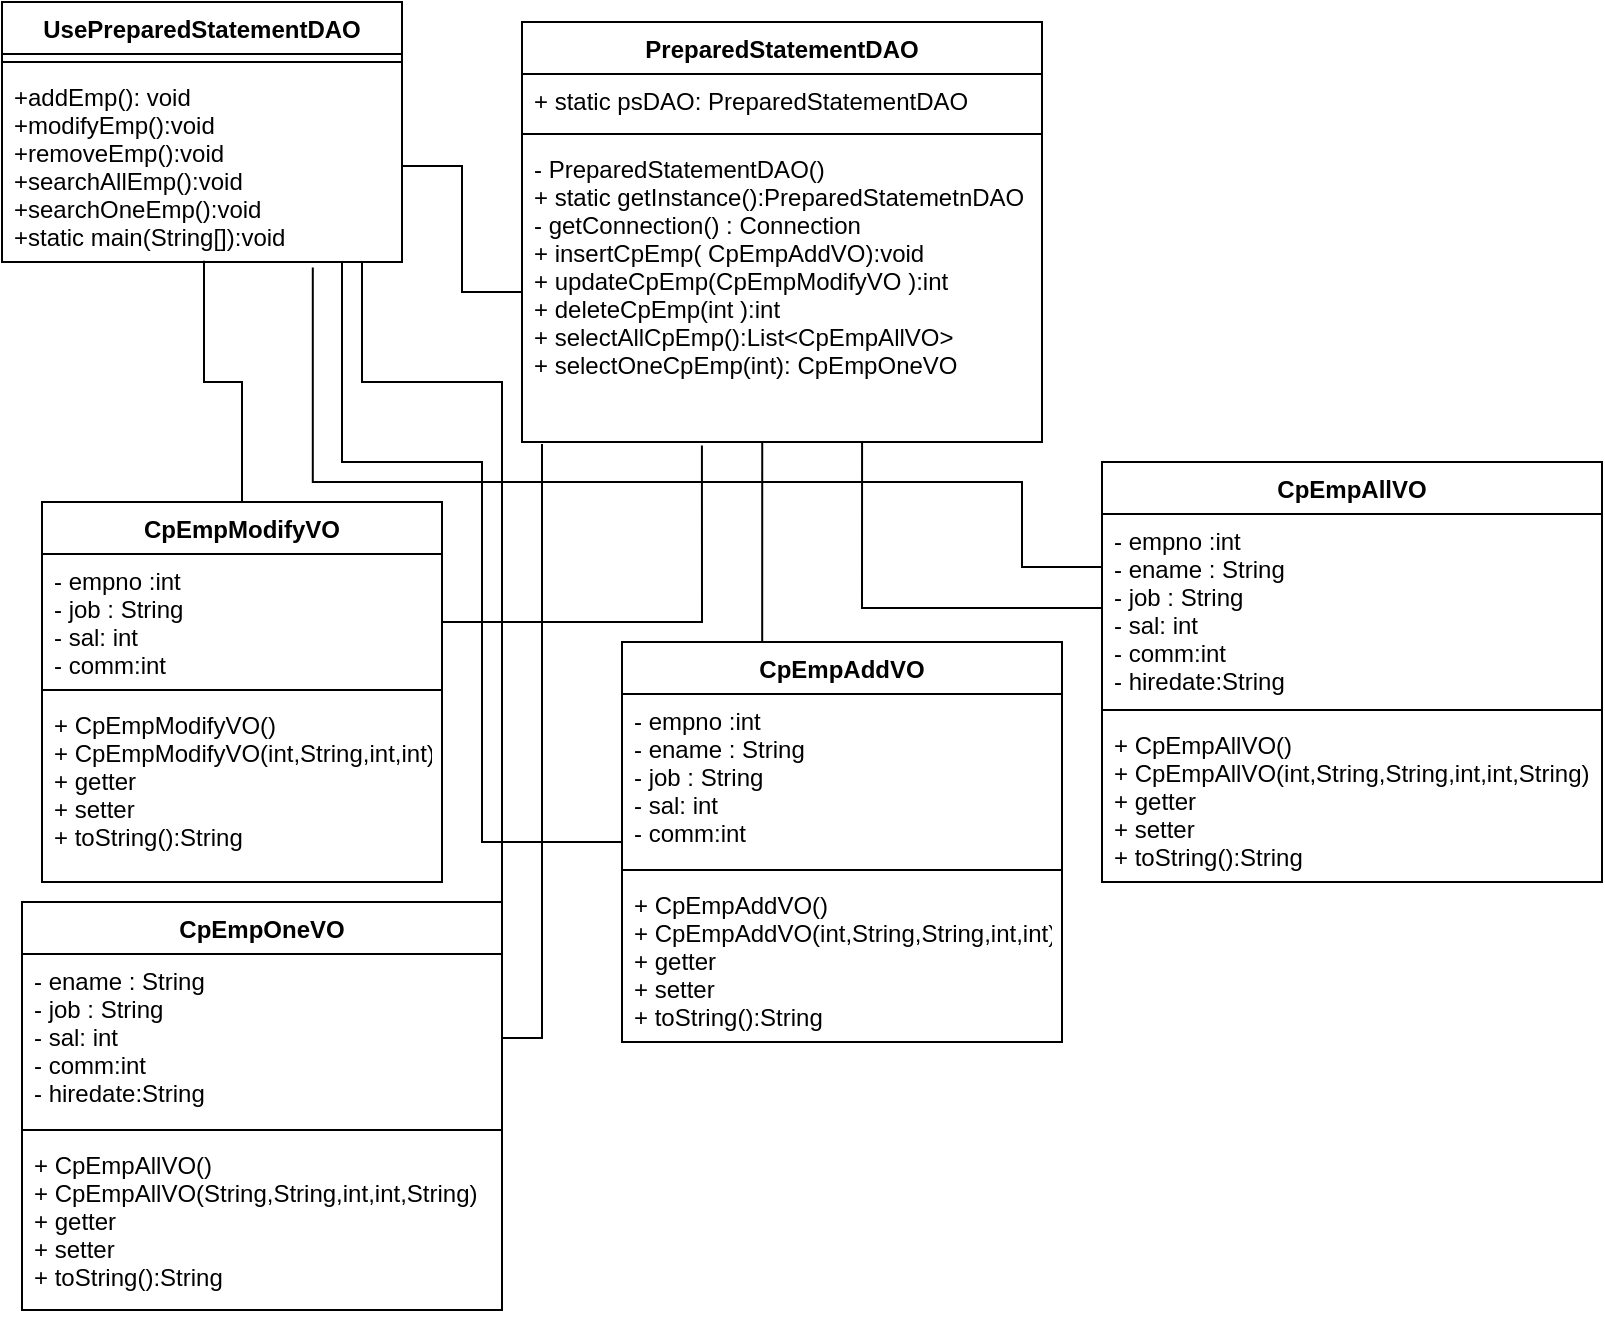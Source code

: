 <mxfile version="14.1.2" type="device"><diagram id="PNaeT12u4tKcEakDy1lu" name="Page-1"><mxGraphModel dx="1673" dy="896" grid="1" gridSize="10" guides="1" tooltips="1" connect="1" arrows="1" fold="1" page="1" pageScale="1" pageWidth="827" pageHeight="1169" math="0" shadow="0"><root><mxCell id="0"/><mxCell id="1" parent="0"/><mxCell id="5URMCupP8mRAEAABES0T-1" value="PreparedStatementDAO" style="swimlane;fontStyle=1;align=center;verticalAlign=top;childLayout=stackLayout;horizontal=1;startSize=26;horizontalStack=0;resizeParent=1;resizeParentMax=0;resizeLast=0;collapsible=1;marginBottom=0;" parent="1" vertex="1"><mxGeometry x="300" y="50" width="260" height="210" as="geometry"/></mxCell><mxCell id="5URMCupP8mRAEAABES0T-2" value="+ static psDAO: PreparedStatementDAO" style="text;strokeColor=none;fillColor=none;align=left;verticalAlign=top;spacingLeft=4;spacingRight=4;overflow=hidden;rotatable=0;points=[[0,0.5],[1,0.5]];portConstraint=eastwest;" parent="5URMCupP8mRAEAABES0T-1" vertex="1"><mxGeometry y="26" width="260" height="26" as="geometry"/></mxCell><mxCell id="5URMCupP8mRAEAABES0T-3" value="" style="line;strokeWidth=1;fillColor=none;align=left;verticalAlign=middle;spacingTop=-1;spacingLeft=3;spacingRight=3;rotatable=0;labelPosition=right;points=[];portConstraint=eastwest;" parent="5URMCupP8mRAEAABES0T-1" vertex="1"><mxGeometry y="52" width="260" height="8" as="geometry"/></mxCell><mxCell id="5URMCupP8mRAEAABES0T-4" value="- PreparedStatementDAO()&#10;+ static getInstance():PreparedStatemetnDAO&#10;- getConnection() : Connection&#10;+ insertCpEmp( CpEmpAddVO):void&#10;+ updateCpEmp(CpEmpModifyVO ):int&#10;+ deleteCpEmp(int ):int&#10;+ selectAllCpEmp():List&lt;CpEmpAllVO&gt;&#10;+ selectOneCpEmp(int): CpEmpOneVO&#10;" style="text;strokeColor=none;fillColor=none;align=left;verticalAlign=top;spacingLeft=4;spacingRight=4;overflow=hidden;rotatable=0;points=[[0,0.5],[1,0.5]];portConstraint=eastwest;" parent="5URMCupP8mRAEAABES0T-1" vertex="1"><mxGeometry y="60" width="260" height="150" as="geometry"/></mxCell><mxCell id="5URMCupP8mRAEAABES0T-9" style="edgeStyle=orthogonalEdgeStyle;rounded=0;orthogonalLoop=1;jettySize=auto;html=1;exitX=0.5;exitY=0;exitDx=0;exitDy=0;entryX=0.462;entryY=1;entryDx=0;entryDy=0;entryPerimeter=0;endArrow=none;endFill=0;" parent="1" source="5URMCupP8mRAEAABES0T-5" target="5URMCupP8mRAEAABES0T-4" edge="1"><mxGeometry relative="1" as="geometry"><mxPoint x="420" y="270" as="targetPoint"/><Array as="points"><mxPoint x="420" y="360"/></Array></mxGeometry></mxCell><mxCell id="5URMCupP8mRAEAABES0T-32" style="edgeStyle=orthogonalEdgeStyle;rounded=0;orthogonalLoop=1;jettySize=auto;html=1;endArrow=none;endFill=0;" parent="1" source="5URMCupP8mRAEAABES0T-5" edge="1"><mxGeometry relative="1" as="geometry"><mxPoint x="210" y="170" as="targetPoint"/><Array as="points"><mxPoint x="280" y="460"/><mxPoint x="280" y="270"/><mxPoint x="210" y="270"/></Array></mxGeometry></mxCell><mxCell id="5URMCupP8mRAEAABES0T-5" value="CpEmpAddVO" style="swimlane;fontStyle=1;align=center;verticalAlign=top;childLayout=stackLayout;horizontal=1;startSize=26;horizontalStack=0;resizeParent=1;resizeParentMax=0;resizeLast=0;collapsible=1;marginBottom=0;" parent="1" vertex="1"><mxGeometry x="350" y="360" width="220" height="200" as="geometry"/></mxCell><mxCell id="5URMCupP8mRAEAABES0T-6" value="- empno :int &#10;- ename : String&#10;- job : String&#10;- sal: int&#10;- comm:int " style="text;strokeColor=none;fillColor=none;align=left;verticalAlign=top;spacingLeft=4;spacingRight=4;overflow=hidden;rotatable=0;points=[[0,0.5],[1,0.5]];portConstraint=eastwest;" parent="5URMCupP8mRAEAABES0T-5" vertex="1"><mxGeometry y="26" width="220" height="84" as="geometry"/></mxCell><mxCell id="5URMCupP8mRAEAABES0T-7" value="" style="line;strokeWidth=1;fillColor=none;align=left;verticalAlign=middle;spacingTop=-1;spacingLeft=3;spacingRight=3;rotatable=0;labelPosition=right;points=[];portConstraint=eastwest;" parent="5URMCupP8mRAEAABES0T-5" vertex="1"><mxGeometry y="110" width="220" height="8" as="geometry"/></mxCell><mxCell id="5URMCupP8mRAEAABES0T-8" value="+ CpEmpAddVO()&#10;+ CpEmpAddVO(int,String,String,int,int)&#10;+ getter&#10;+ setter&#10;+ toString():String&#10;&#10;" style="text;strokeColor=none;fillColor=none;align=left;verticalAlign=top;spacingLeft=4;spacingRight=4;overflow=hidden;rotatable=0;points=[[0,0.5],[1,0.5]];portConstraint=eastwest;" parent="5URMCupP8mRAEAABES0T-5" vertex="1"><mxGeometry y="118" width="220" height="82" as="geometry"/></mxCell><mxCell id="5URMCupP8mRAEAABES0T-30" style="edgeStyle=orthogonalEdgeStyle;rounded=0;orthogonalLoop=1;jettySize=auto;html=1;exitX=0.5;exitY=0;exitDx=0;exitDy=0;entryX=0.505;entryY=0.994;entryDx=0;entryDy=0;entryPerimeter=0;endArrow=none;endFill=0;" parent="1" source="5URMCupP8mRAEAABES0T-10" target="5URMCupP8mRAEAABES0T-28" edge="1"><mxGeometry relative="1" as="geometry"/></mxCell><mxCell id="5URMCupP8mRAEAABES0T-10" value="CpEmpModifyVO" style="swimlane;fontStyle=1;align=center;verticalAlign=top;childLayout=stackLayout;horizontal=1;startSize=26;horizontalStack=0;resizeParent=1;resizeParentMax=0;resizeLast=0;collapsible=1;marginBottom=0;" parent="1" vertex="1"><mxGeometry x="60" y="290" width="200" height="190" as="geometry"/></mxCell><mxCell id="5URMCupP8mRAEAABES0T-11" value="- empno :int &#10;- job : String&#10;- sal: int&#10;- comm:int " style="text;strokeColor=none;fillColor=none;align=left;verticalAlign=top;spacingLeft=4;spacingRight=4;overflow=hidden;rotatable=0;points=[[0,0.5],[1,0.5]];portConstraint=eastwest;" parent="5URMCupP8mRAEAABES0T-10" vertex="1"><mxGeometry y="26" width="200" height="64" as="geometry"/></mxCell><mxCell id="5URMCupP8mRAEAABES0T-12" value="" style="line;strokeWidth=1;fillColor=none;align=left;verticalAlign=middle;spacingTop=-1;spacingLeft=3;spacingRight=3;rotatable=0;labelPosition=right;points=[];portConstraint=eastwest;" parent="5URMCupP8mRAEAABES0T-10" vertex="1"><mxGeometry y="90" width="200" height="8" as="geometry"/></mxCell><mxCell id="5URMCupP8mRAEAABES0T-13" value="+ CpEmpModifyVO()&#10;+ CpEmpModifyVO(int,String,int,int)&#10;+ getter&#10;+ setter&#10;+ toString():String&#10;&#10;&#10;" style="text;strokeColor=none;fillColor=none;align=left;verticalAlign=top;spacingLeft=4;spacingRight=4;overflow=hidden;rotatable=0;points=[[0,0.5],[1,0.5]];portConstraint=eastwest;" parent="5URMCupP8mRAEAABES0T-10" vertex="1"><mxGeometry y="98" width="200" height="92" as="geometry"/></mxCell><mxCell id="5URMCupP8mRAEAABES0T-14" style="edgeStyle=orthogonalEdgeStyle;rounded=0;orthogonalLoop=1;jettySize=auto;html=1;exitX=1;exitY=0.5;exitDx=0;exitDy=0;endArrow=none;endFill=0;entryX=0.346;entryY=1.012;entryDx=0;entryDy=0;entryPerimeter=0;" parent="1" source="5URMCupP8mRAEAABES0T-13" target="5URMCupP8mRAEAABES0T-4" edge="1"><mxGeometry relative="1" as="geometry"><mxPoint x="390" y="270" as="targetPoint"/><Array as="points"><mxPoint x="260" y="350"/><mxPoint x="390" y="350"/></Array></mxGeometry></mxCell><mxCell id="5URMCupP8mRAEAABES0T-33" style="edgeStyle=orthogonalEdgeStyle;rounded=0;orthogonalLoop=1;jettySize=auto;html=1;exitX=0;exitY=0.25;exitDx=0;exitDy=0;entryX=0.777;entryY=1.029;entryDx=0;entryDy=0;entryPerimeter=0;endArrow=none;endFill=0;" parent="1" source="5URMCupP8mRAEAABES0T-15" target="5URMCupP8mRAEAABES0T-28" edge="1"><mxGeometry relative="1" as="geometry"><Array as="points"><mxPoint x="550" y="322"/><mxPoint x="550" y="280"/><mxPoint x="195" y="280"/></Array></mxGeometry></mxCell><mxCell id="5URMCupP8mRAEAABES0T-15" value="CpEmpAllVO" style="swimlane;fontStyle=1;align=center;verticalAlign=top;childLayout=stackLayout;horizontal=1;startSize=26;horizontalStack=0;resizeParent=1;resizeParentMax=0;resizeLast=0;collapsible=1;marginBottom=0;" parent="1" vertex="1"><mxGeometry x="590" y="270" width="250" height="210" as="geometry"/></mxCell><mxCell id="5URMCupP8mRAEAABES0T-16" value="- empno :int &#10;- ename : String&#10;- job : String&#10;- sal: int&#10;- comm:int &#10;- hiredate:String" style="text;strokeColor=none;fillColor=none;align=left;verticalAlign=top;spacingLeft=4;spacingRight=4;overflow=hidden;rotatable=0;points=[[0,0.5],[1,0.5]];portConstraint=eastwest;" parent="5URMCupP8mRAEAABES0T-15" vertex="1"><mxGeometry y="26" width="250" height="94" as="geometry"/></mxCell><mxCell id="5URMCupP8mRAEAABES0T-17" value="" style="line;strokeWidth=1;fillColor=none;align=left;verticalAlign=middle;spacingTop=-1;spacingLeft=3;spacingRight=3;rotatable=0;labelPosition=right;points=[];portConstraint=eastwest;" parent="5URMCupP8mRAEAABES0T-15" vertex="1"><mxGeometry y="120" width="250" height="8" as="geometry"/></mxCell><mxCell id="5URMCupP8mRAEAABES0T-18" value="+ CpEmpAllVO()&#10;+ CpEmpAllVO(int,String,String,int,int,String)&#10;+ getter&#10;+ setter&#10;+ toString():String&#10;&#10;" style="text;strokeColor=none;fillColor=none;align=left;verticalAlign=top;spacingLeft=4;spacingRight=4;overflow=hidden;rotatable=0;points=[[0,0.5],[1,0.5]];portConstraint=eastwest;" parent="5URMCupP8mRAEAABES0T-15" vertex="1"><mxGeometry y="128" width="250" height="82" as="geometry"/></mxCell><mxCell id="5URMCupP8mRAEAABES0T-19" style="edgeStyle=orthogonalEdgeStyle;rounded=0;orthogonalLoop=1;jettySize=auto;html=1;exitX=0;exitY=0.5;exitDx=0;exitDy=0;entryX=0.654;entryY=1;entryDx=0;entryDy=0;entryPerimeter=0;endArrow=none;endFill=0;" parent="1" source="5URMCupP8mRAEAABES0T-16" target="5URMCupP8mRAEAABES0T-4" edge="1"><mxGeometry relative="1" as="geometry"/></mxCell><mxCell id="5URMCupP8mRAEAABES0T-31" style="edgeStyle=orthogonalEdgeStyle;rounded=0;orthogonalLoop=1;jettySize=auto;html=1;exitX=1;exitY=0;exitDx=0;exitDy=0;endArrow=none;endFill=0;" parent="1" source="5URMCupP8mRAEAABES0T-20" edge="1"><mxGeometry relative="1" as="geometry"><mxPoint x="220" y="170" as="targetPoint"/><Array as="points"><mxPoint x="290" y="230"/><mxPoint x="220" y="230"/></Array></mxGeometry></mxCell><mxCell id="5URMCupP8mRAEAABES0T-20" value="CpEmpOneVO" style="swimlane;fontStyle=1;align=center;verticalAlign=top;childLayout=stackLayout;horizontal=1;startSize=26;horizontalStack=0;resizeParent=1;resizeParentMax=0;resizeLast=0;collapsible=1;marginBottom=0;" parent="1" vertex="1"><mxGeometry x="50" y="490" width="240" height="204" as="geometry"/></mxCell><mxCell id="5URMCupP8mRAEAABES0T-21" value="- ename : String&#10;- job : String&#10;- sal: int&#10;- comm:int &#10;- hiredate:String" style="text;strokeColor=none;fillColor=none;align=left;verticalAlign=top;spacingLeft=4;spacingRight=4;overflow=hidden;rotatable=0;points=[[0,0.5],[1,0.5]];portConstraint=eastwest;" parent="5URMCupP8mRAEAABES0T-20" vertex="1"><mxGeometry y="26" width="240" height="84" as="geometry"/></mxCell><mxCell id="5URMCupP8mRAEAABES0T-22" value="" style="line;strokeWidth=1;fillColor=none;align=left;verticalAlign=middle;spacingTop=-1;spacingLeft=3;spacingRight=3;rotatable=0;labelPosition=right;points=[];portConstraint=eastwest;" parent="5URMCupP8mRAEAABES0T-20" vertex="1"><mxGeometry y="110" width="240" height="8" as="geometry"/></mxCell><mxCell id="5URMCupP8mRAEAABES0T-23" value="+ CpEmpAllVO()&#10;+ CpEmpAllVO(String,String,int,int,String)&#10;+ getter&#10;+ setter&#10;+ toString():String&#10;&#10;" style="text;strokeColor=none;fillColor=none;align=left;verticalAlign=top;spacingLeft=4;spacingRight=4;overflow=hidden;rotatable=0;points=[[0,0.5],[1,0.5]];portConstraint=eastwest;" parent="5URMCupP8mRAEAABES0T-20" vertex="1"><mxGeometry y="118" width="240" height="86" as="geometry"/></mxCell><mxCell id="5URMCupP8mRAEAABES0T-24" style="edgeStyle=orthogonalEdgeStyle;rounded=0;orthogonalLoop=1;jettySize=auto;html=1;exitX=1;exitY=0.5;exitDx=0;exitDy=0;endArrow=none;endFill=0;" parent="1" source="5URMCupP8mRAEAABES0T-21" edge="1"><mxGeometry relative="1" as="geometry"><mxPoint x="310" y="261" as="targetPoint"/><Array as="points"><mxPoint x="310" y="558"/><mxPoint x="310" y="261"/></Array></mxGeometry></mxCell><mxCell id="5URMCupP8mRAEAABES0T-25" value="UsePreparedStatementDAO" style="swimlane;fontStyle=1;align=center;verticalAlign=top;childLayout=stackLayout;horizontal=1;startSize=26;horizontalStack=0;resizeParent=1;resizeParentMax=0;resizeLast=0;collapsible=1;marginBottom=0;" parent="1" vertex="1"><mxGeometry x="40" y="40" width="200" height="130" as="geometry"/></mxCell><mxCell id="5URMCupP8mRAEAABES0T-27" value="" style="line;strokeWidth=1;fillColor=none;align=left;verticalAlign=middle;spacingTop=-1;spacingLeft=3;spacingRight=3;rotatable=0;labelPosition=right;points=[];portConstraint=eastwest;" parent="5URMCupP8mRAEAABES0T-25" vertex="1"><mxGeometry y="26" width="200" height="8" as="geometry"/></mxCell><mxCell id="5URMCupP8mRAEAABES0T-28" value="+addEmp(): void&#10;+modifyEmp():void&#10;+removeEmp():void&#10;+searchAllEmp():void&#10;+searchOneEmp():void&#10;+static main(String[]):void&#10;&#10;&#10;" style="text;strokeColor=none;fillColor=none;align=left;verticalAlign=top;spacingLeft=4;spacingRight=4;overflow=hidden;rotatable=0;points=[[0,0.5],[1,0.5]];portConstraint=eastwest;" parent="5URMCupP8mRAEAABES0T-25" vertex="1"><mxGeometry y="34" width="200" height="96" as="geometry"/></mxCell><mxCell id="5URMCupP8mRAEAABES0T-29" style="edgeStyle=orthogonalEdgeStyle;rounded=0;orthogonalLoop=1;jettySize=auto;html=1;exitX=1;exitY=0.5;exitDx=0;exitDy=0;endArrow=none;endFill=0;" parent="1" source="5URMCupP8mRAEAABES0T-28" target="5URMCupP8mRAEAABES0T-4" edge="1"><mxGeometry relative="1" as="geometry"/></mxCell></root></mxGraphModel></diagram></mxfile>